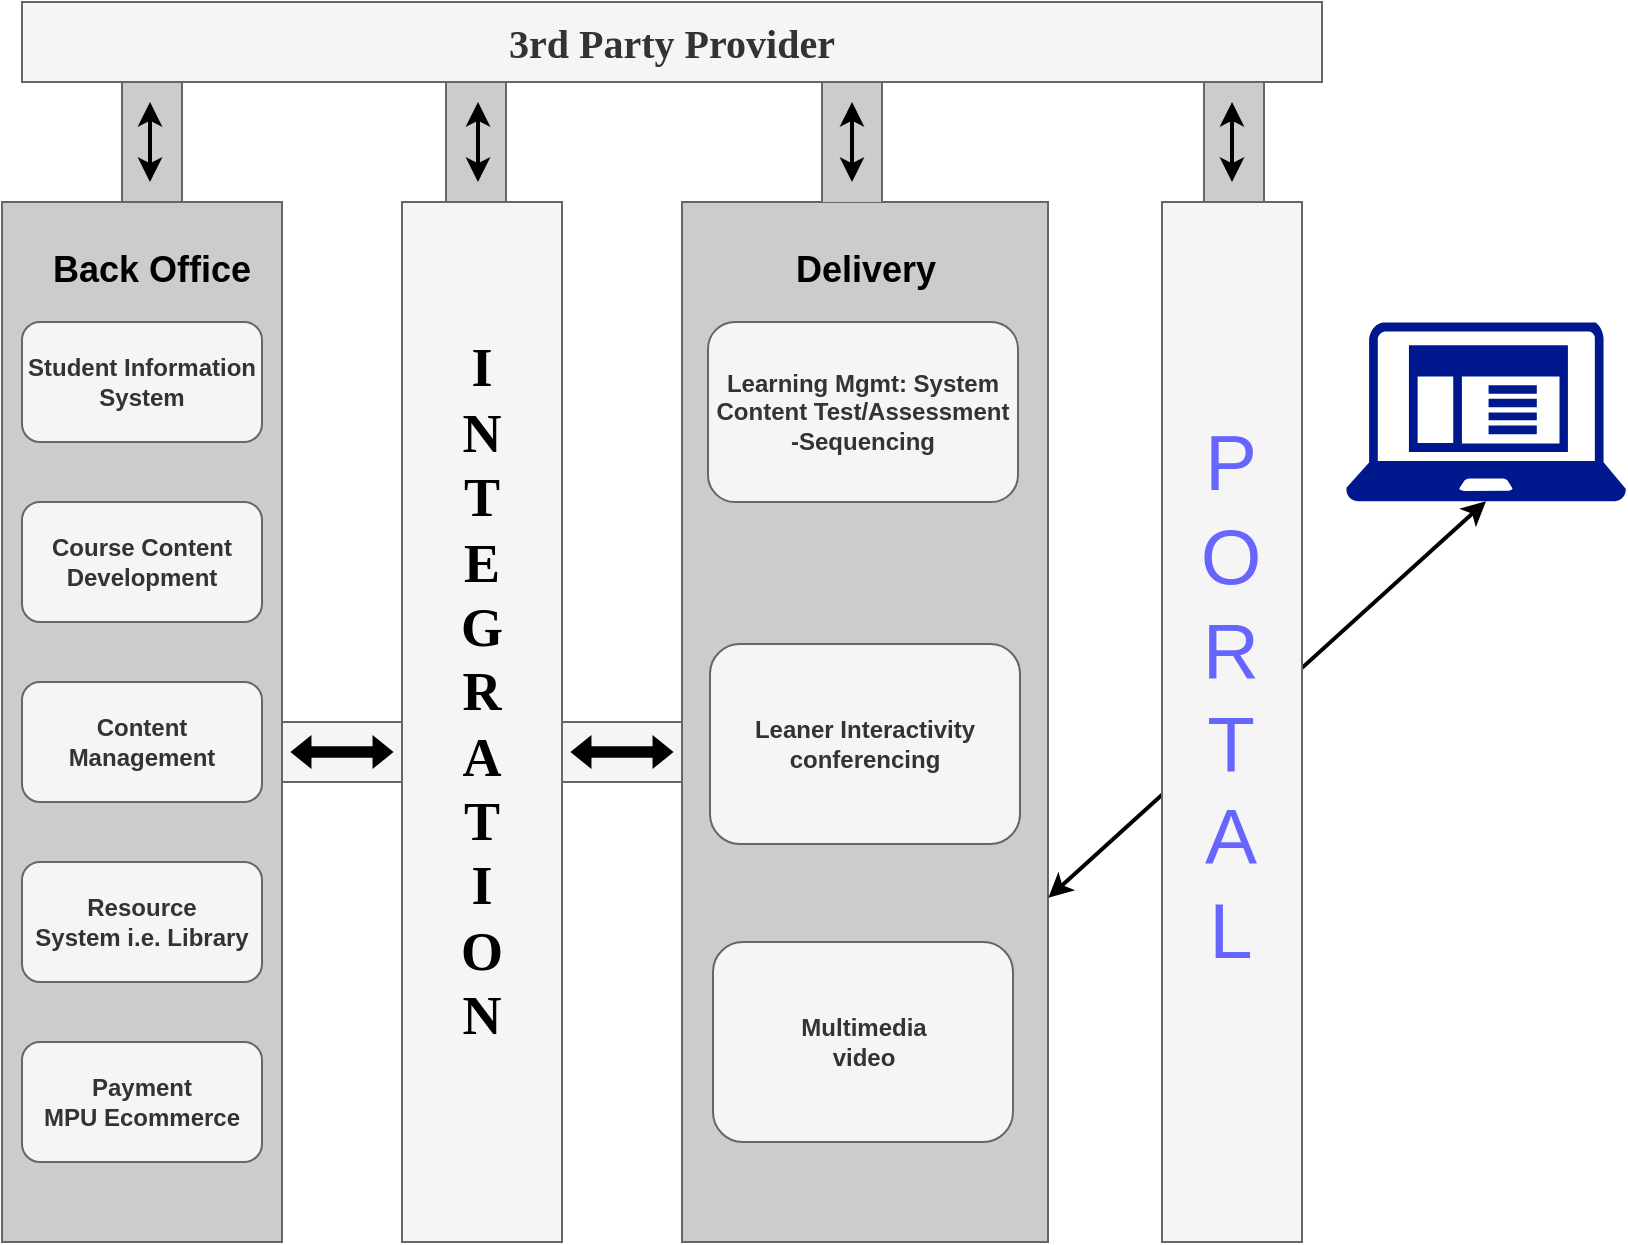 <mxfile version="13.3.0" type="github"><diagram id="xdAYSmet6E-agmPMZZLv" name="Page-1"><mxGraphModel dx="1221" dy="644" grid="1" gridSize="10" guides="1" tooltips="1" connect="1" arrows="1" fold="1" page="1" pageScale="1" pageWidth="850" pageHeight="1100" math="0" shadow="0"><root><mxCell id="0"/><mxCell id="1" parent="0"/><mxCell id="LatSa2RWQOQSv8o0CVAj-1" value="&lt;font style=&quot;font-size: 20px&quot; face=&quot;Verdana&quot;&gt;&lt;b&gt;3rd Party Provider&lt;br&gt;&lt;/b&gt;&lt;/font&gt;" style="rounded=0;whiteSpace=wrap;html=1;fillColor=#f5f5f5;strokeColor=#666666;fontColor=#333333;" parent="1" vertex="1"><mxGeometry x="40" y="60" width="650" height="40" as="geometry"/></mxCell><mxCell id="fbobBKsLqnK8UcAMKV2P-3" value="" style="aspect=fixed;pointerEvents=1;shadow=0;dashed=0;html=1;strokeColor=none;labelPosition=center;verticalLabelPosition=bottom;verticalAlign=top;align=center;fillColor=#00188D;shape=mxgraph.mscae.enterprise.client_application" vertex="1" parent="1"><mxGeometry x="702" y="220" width="140" height="89.6" as="geometry"/></mxCell><mxCell id="fbobBKsLqnK8UcAMKV2P-26" value="" style="edgeStyle=none;rounded=0;orthogonalLoop=1;jettySize=auto;html=1;" edge="1" parent="1" source="fbobBKsLqnK8UcAMKV2P-13" target="fbobBKsLqnK8UcAMKV2P-22"><mxGeometry relative="1" as="geometry"/></mxCell><mxCell id="fbobBKsLqnK8UcAMKV2P-13" value="" style="shape=partialRectangle;whiteSpace=wrap;html=1;bottom=1;right=1;left=1;top=0;fillColor=#CCCCCC;routingCenterX=-0.5;rotation=-180;strokeColor=#666666;fontColor=#333333;" vertex="1" parent="1"><mxGeometry x="90" y="100" width="30" height="60" as="geometry"/></mxCell><mxCell id="fbobBKsLqnK8UcAMKV2P-22" value="" style="rounded=0;whiteSpace=wrap;html=1;fillColor=#CCCCCC;strokeColor=#666666;fontColor=#333333;" vertex="1" parent="1"><mxGeometry x="30" y="160" width="140" height="520" as="geometry"/></mxCell><mxCell id="fbobBKsLqnK8UcAMKV2P-25" value="" style="endArrow=classic;startArrow=classic;html=1;fontStyle=1;strokeColor=#000000;strokeWidth=2;" edge="1" parent="1"><mxGeometry width="50" height="50" relative="1" as="geometry"><mxPoint x="104" y="110" as="sourcePoint"/><mxPoint x="104" y="150" as="targetPoint"/></mxGeometry></mxCell><mxCell id="fbobBKsLqnK8UcAMKV2P-27" value="&lt;font style=&quot;font-size: 18px&quot;&gt;&lt;b&gt;Back Office&lt;/b&gt;&lt;/font&gt;" style="text;html=1;strokeColor=none;fillColor=none;align=center;verticalAlign=middle;whiteSpace=wrap;rounded=0;" vertex="1" parent="1"><mxGeometry x="40" y="178.4" width="130" height="31.6" as="geometry"/></mxCell><mxCell id="fbobBKsLqnK8UcAMKV2P-28" value="&lt;div&gt;&lt;b&gt;Student Information&lt;/b&gt;&lt;/div&gt;&lt;div&gt;&lt;b&gt;System&lt;br&gt;&lt;/b&gt;&lt;/div&gt;" style="rounded=1;whiteSpace=wrap;html=1;fillColor=#f5f5f5;strokeColor=#666666;fontColor=#333333;" vertex="1" parent="1"><mxGeometry x="40" y="220" width="120" height="60" as="geometry"/></mxCell><mxCell id="fbobBKsLqnK8UcAMKV2P-29" value="&lt;div&gt;Course Content&lt;/div&gt;&lt;div&gt;Development&lt;br&gt;&lt;/div&gt;" style="rounded=1;whiteSpace=wrap;html=1;fillColor=#f5f5f5;fontStyle=1;strokeColor=#666666;fontColor=#333333;" vertex="1" parent="1"><mxGeometry x="40" y="310" width="120" height="60" as="geometry"/></mxCell><mxCell id="fbobBKsLqnK8UcAMKV2P-30" value="&lt;b&gt;Content Management&lt;/b&gt;" style="rounded=1;whiteSpace=wrap;html=1;fillColor=#f5f5f5;strokeColor=#666666;fontColor=#333333;" vertex="1" parent="1"><mxGeometry x="40" y="400" width="120" height="60" as="geometry"/></mxCell><mxCell id="fbobBKsLqnK8UcAMKV2P-31" value="&lt;div&gt;&lt;b&gt;Resource&lt;/b&gt;&lt;/div&gt;&lt;div&gt;&lt;b&gt;System i.e. Library&lt;br&gt;&lt;/b&gt;&lt;/div&gt;" style="rounded=1;whiteSpace=wrap;html=1;fillColor=#f5f5f5;strokeColor=#666666;fontColor=#333333;" vertex="1" parent="1"><mxGeometry x="40" y="490" width="120" height="60" as="geometry"/></mxCell><mxCell id="fbobBKsLqnK8UcAMKV2P-32" value="&lt;div&gt;&lt;b&gt;Payment&lt;/b&gt;&lt;/div&gt;&lt;div&gt;&lt;b&gt;MPU Ecommerce&lt;br&gt;&lt;/b&gt;&lt;/div&gt;" style="rounded=1;whiteSpace=wrap;html=1;fillColor=#f5f5f5;strokeColor=#666666;fontColor=#333333;" vertex="1" parent="1"><mxGeometry x="40" y="580" width="120" height="60" as="geometry"/></mxCell><mxCell id="fbobBKsLqnK8UcAMKV2P-33" value="" style="edgeStyle=none;rounded=0;orthogonalLoop=1;jettySize=auto;html=1;" edge="1" parent="1" target="fbobBKsLqnK8UcAMKV2P-34"><mxGeometry relative="1" as="geometry"><mxPoint x="442.517" y="160" as="sourcePoint"/></mxGeometry></mxCell><mxCell id="fbobBKsLqnK8UcAMKV2P-34" value="" style="rounded=0;whiteSpace=wrap;html=1;fillColor=#CCCCCC;strokeColor=#666666;fontColor=#333333;" vertex="1" parent="1"><mxGeometry x="370" y="160" width="183" height="520" as="geometry"/></mxCell><mxCell id="fbobBKsLqnK8UcAMKV2P-35" value="&lt;font style=&quot;font-size: 18px&quot;&gt;&lt;b&gt;Delivery&lt;/b&gt;&lt;/font&gt;" style="text;html=1;strokeColor=none;fillColor=none;align=center;verticalAlign=middle;whiteSpace=wrap;rounded=0;" vertex="1" parent="1"><mxGeometry x="397" y="178.4" width="130" height="31.6" as="geometry"/></mxCell><mxCell id="fbobBKsLqnK8UcAMKV2P-36" value="&lt;div&gt;&lt;b&gt;Learning Mgmt: System&lt;/b&gt;&lt;/div&gt;&lt;div&gt;&lt;b&gt;Content Test/Assessment&lt;/b&gt;&lt;/div&gt;&lt;div&gt;&lt;b&gt;-Sequencing&lt;br&gt;&lt;/b&gt;&lt;/div&gt;" style="rounded=1;whiteSpace=wrap;html=1;fillColor=#f5f5f5;strokeColor=#666666;fontColor=#333333;" vertex="1" parent="1"><mxGeometry x="383" y="220" width="155" height="90" as="geometry"/></mxCell><mxCell id="fbobBKsLqnK8UcAMKV2P-37" value="&lt;div&gt;Leaner Interactivity&lt;/div&gt;&lt;div&gt;conferencing&lt;br&gt;&lt;/div&gt;" style="rounded=1;whiteSpace=wrap;html=1;fillColor=#f5f5f5;fontStyle=1;strokeColor=#666666;fontColor=#333333;" vertex="1" parent="1"><mxGeometry x="384" y="381" width="155" height="100" as="geometry"/></mxCell><mxCell id="fbobBKsLqnK8UcAMKV2P-38" value="&lt;div&gt;&lt;b&gt;Multimedia&lt;/b&gt;&lt;/div&gt;&lt;div&gt;&lt;b&gt;video&lt;br&gt;&lt;/b&gt;&lt;/div&gt;" style="rounded=1;whiteSpace=wrap;html=1;fillColor=#f5f5f5;strokeColor=#666666;fontColor=#333333;" vertex="1" parent="1"><mxGeometry x="385.5" y="530" width="150" height="100" as="geometry"/></mxCell><mxCell id="fbobBKsLqnK8UcAMKV2P-41" value="" style="shape=partialRectangle;whiteSpace=wrap;html=1;bottom=1;right=1;left=1;top=0;fillColor=#CCCCCC;routingCenterX=-0.5;rotation=-180;strokeColor=#666666;fontColor=#333333;" vertex="1" parent="1"><mxGeometry x="440" y="100" width="30" height="60" as="geometry"/></mxCell><mxCell id="fbobBKsLqnK8UcAMKV2P-43" value="" style="endArrow=classic;startArrow=classic;html=1;fontStyle=1;strokeColor=#000000;strokeWidth=2;" edge="1" parent="1"><mxGeometry width="50" height="50" relative="1" as="geometry"><mxPoint x="455" y="110" as="sourcePoint"/><mxPoint x="455" y="150" as="targetPoint"/></mxGeometry></mxCell><mxCell id="fbobBKsLqnK8UcAMKV2P-45" value="" style="rounded=0;whiteSpace=wrap;html=1;fillColor=#f5f5f5;strokeColor=#666666;fontColor=#333333;" vertex="1" parent="1"><mxGeometry x="230" y="160" width="80" height="520" as="geometry"/></mxCell><mxCell id="fbobBKsLqnK8UcAMKV2P-56" value="&lt;div style=&quot;font-size: 27px&quot;&gt;&lt;font style=&quot;font-size: 27px&quot; face=&quot;Verdana&quot;&gt;&lt;b&gt;&lt;font style=&quot;font-size: 27px&quot;&gt;I&lt;/font&gt;&lt;/b&gt;&lt;/font&gt;&lt;/div&gt;&lt;div style=&quot;font-size: 27px&quot;&gt;&lt;font style=&quot;font-size: 27px&quot; face=&quot;Verdana&quot;&gt;&lt;b&gt;N&lt;/b&gt;&lt;/font&gt;&lt;/div&gt;&lt;div style=&quot;font-size: 27px&quot;&gt;&lt;font style=&quot;font-size: 27px&quot; face=&quot;Verdana&quot;&gt;&lt;b&gt;T&lt;/b&gt;&lt;/font&gt;&lt;/div&gt;&lt;div style=&quot;font-size: 27px&quot;&gt;&lt;font style=&quot;font-size: 27px&quot; face=&quot;Verdana&quot;&gt;&lt;b&gt;E&lt;/b&gt;&lt;/font&gt;&lt;/div&gt;&lt;div style=&quot;font-size: 27px&quot;&gt;&lt;font style=&quot;font-size: 27px&quot; face=&quot;Verdana&quot;&gt;&lt;b&gt;G&lt;/b&gt;&lt;/font&gt;&lt;/div&gt;&lt;div style=&quot;font-size: 27px&quot;&gt;&lt;font style=&quot;font-size: 27px&quot; face=&quot;Verdana&quot;&gt;&lt;b&gt;R&lt;/b&gt;&lt;/font&gt;&lt;/div&gt;&lt;div style=&quot;font-size: 27px&quot;&gt;&lt;font style=&quot;font-size: 27px&quot; face=&quot;Verdana&quot;&gt;&lt;b&gt;A&lt;/b&gt;&lt;/font&gt;&lt;/div&gt;&lt;div style=&quot;font-size: 27px&quot;&gt;&lt;font style=&quot;font-size: 27px&quot; face=&quot;Verdana&quot;&gt;&lt;b&gt;T&lt;/b&gt;&lt;/font&gt;&lt;/div&gt;&lt;div style=&quot;font-size: 27px&quot;&gt;&lt;font style=&quot;font-size: 27px&quot; face=&quot;Verdana&quot;&gt;&lt;b&gt;I&lt;/b&gt;&lt;/font&gt;&lt;/div&gt;&lt;div style=&quot;font-size: 27px&quot;&gt;&lt;font style=&quot;font-size: 27px&quot; face=&quot;Verdana&quot;&gt;&lt;b&gt;O&lt;/b&gt;&lt;/font&gt;&lt;/div&gt;&lt;div style=&quot;font-size: 27px&quot;&gt;&lt;font style=&quot;font-size: 27px&quot; face=&quot;Verdana&quot;&gt;&lt;b&gt;N&lt;br&gt;&lt;/b&gt;&lt;/font&gt;&lt;/div&gt;" style="text;html=1;strokeColor=none;fillColor=none;align=center;verticalAlign=middle;whiteSpace=wrap;rounded=0;rotation=0;" vertex="1" parent="1"><mxGeometry x="245" y="210" width="50" height="390" as="geometry"/></mxCell><mxCell id="fbobBKsLqnK8UcAMKV2P-57" value="" style="rounded=0;whiteSpace=wrap;html=1;fillColor=#f5f5f5;strokeColor=#666666;fontColor=#333333;" vertex="1" parent="1"><mxGeometry x="170" y="420" width="60" height="30" as="geometry"/></mxCell><mxCell id="fbobBKsLqnK8UcAMKV2P-62" value="" style="rounded=0;whiteSpace=wrap;html=1;fillColor=#CCCCCC;strokeColor=#666666;fontColor=#333333;" vertex="1" parent="1"><mxGeometry x="252" y="100" width="30" height="60" as="geometry"/></mxCell><mxCell id="fbobBKsLqnK8UcAMKV2P-63" value="" style="rounded=0;whiteSpace=wrap;html=1;fillColor=#f5f5f5;strokeColor=#666666;fontColor=#333333;" vertex="1" parent="1"><mxGeometry x="310" y="420" width="60" height="30" as="geometry"/></mxCell><mxCell id="fbobBKsLqnK8UcAMKV2P-66" value="" style="html=1;shadow=0;dashed=0;align=center;verticalAlign=middle;shape=mxgraph.arrows2.twoWayArrow;dy=0.68;dx=9.24;fillColor=#000000;" vertex="1" parent="1"><mxGeometry x="175" y="427.5" width="50" height="15" as="geometry"/></mxCell><mxCell id="fbobBKsLqnK8UcAMKV2P-67" value="" style="html=1;shadow=0;dashed=0;align=center;verticalAlign=middle;shape=mxgraph.arrows2.twoWayArrow;dy=0.68;dx=9.24;fillColor=#000000;" vertex="1" parent="1"><mxGeometry x="315" y="427.5" width="50" height="15" as="geometry"/></mxCell><mxCell id="fbobBKsLqnK8UcAMKV2P-71" value="" style="endArrow=classic;startArrow=classic;html=1;fontStyle=1;strokeColor=#000000;strokeWidth=2;" edge="1" parent="1"><mxGeometry width="50" height="50" relative="1" as="geometry"><mxPoint x="268" y="110" as="sourcePoint"/><mxPoint x="268" y="150" as="targetPoint"/></mxGeometry></mxCell><mxCell id="fbobBKsLqnK8UcAMKV2P-84" value="" style="shape=partialRectangle;whiteSpace=wrap;html=1;bottom=1;right=1;left=1;top=0;fillColor=#CCCCCC;routingCenterX=-0.5;rotation=-180;strokeColor=#666666;fontColor=#333333;" vertex="1" parent="1"><mxGeometry x="631" y="100" width="30" height="60" as="geometry"/></mxCell><mxCell id="fbobBKsLqnK8UcAMKV2P-87" value="" style="endArrow=classic;startArrow=classic;html=1;fontStyle=1;strokeColor=#000000;strokeWidth=2;" edge="1" parent="1"><mxGeometry width="50" height="50" relative="1" as="geometry"><mxPoint x="645" y="110" as="sourcePoint"/><mxPoint x="645" y="150" as="targetPoint"/></mxGeometry></mxCell><mxCell id="fbobBKsLqnK8UcAMKV2P-97" value="" style="endArrow=classic;startArrow=classic;html=1;fontStyle=1;strokeColor=#000000;strokeWidth=2;entryX=1.001;entryY=0.669;entryDx=0;entryDy=0;entryPerimeter=0;exitX=0.5;exitY=1;exitDx=0;exitDy=0;exitPerimeter=0;" edge="1" parent="1" source="fbobBKsLqnK8UcAMKV2P-3" target="fbobBKsLqnK8UcAMKV2P-34"><mxGeometry width="50" height="50" relative="1" as="geometry"><mxPoint x="686" y="110" as="sourcePoint"/><mxPoint x="686" y="150" as="targetPoint"/></mxGeometry></mxCell><mxCell id="fbobBKsLqnK8UcAMKV2P-98" value="" style="rounded=0;whiteSpace=wrap;html=1;strokeColor=#666666;fillColor=#f5f5f5;fontColor=#333333;" vertex="1" parent="1"><mxGeometry x="610" y="160" width="70" height="520" as="geometry"/></mxCell><mxCell id="fbobBKsLqnK8UcAMKV2P-100" value="&lt;div style=&quot;font-size: 39px&quot;&gt;&lt;font style=&quot;font-size: 39px&quot; color=&quot;#6666FF&quot;&gt;P&lt;/font&gt;&lt;/div&gt;&lt;div style=&quot;font-size: 39px&quot;&gt;&lt;font style=&quot;font-size: 39px&quot; color=&quot;#6666FF&quot;&gt;O&lt;/font&gt;&lt;/div&gt;&lt;div style=&quot;font-size: 39px&quot;&gt;&lt;font style=&quot;font-size: 39px&quot; color=&quot;#6666FF&quot;&gt;R&lt;/font&gt;&lt;/div&gt;&lt;div style=&quot;font-size: 39px&quot;&gt;&lt;font style=&quot;font-size: 39px&quot; color=&quot;#6666FF&quot;&gt;T&lt;/font&gt;&lt;/div&gt;&lt;div style=&quot;font-size: 39px&quot;&gt;&lt;font style=&quot;font-size: 39px&quot; color=&quot;#6666FF&quot;&gt;A&lt;/font&gt;&lt;/div&gt;&lt;div style=&quot;font-size: 39px&quot;&gt;&lt;font style=&quot;font-size: 39px&quot; color=&quot;#6666FF&quot;&gt;L&lt;br&gt;&lt;/font&gt;&lt;/div&gt;" style="text;html=1;strokeColor=none;fillColor=none;align=center;verticalAlign=middle;whiteSpace=wrap;rounded=0;" vertex="1" parent="1"><mxGeometry x="629" y="160" width="31" height="495" as="geometry"/></mxCell></root></mxGraphModel></diagram></mxfile>